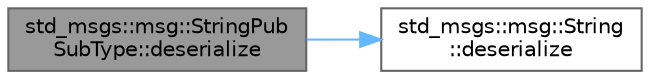 digraph "std_msgs::msg::StringPubSubType::deserialize"
{
 // INTERACTIVE_SVG=YES
 // LATEX_PDF_SIZE
  bgcolor="transparent";
  edge [fontname=Helvetica,fontsize=10,labelfontname=Helvetica,labelfontsize=10];
  node [fontname=Helvetica,fontsize=10,shape=box,height=0.2,width=0.4];
  rankdir="LR";
  Node1 [id="Node000001",label="std_msgs::msg::StringPub\lSubType::deserialize",height=0.2,width=0.4,color="gray40", fillcolor="grey60", style="filled", fontcolor="black",tooltip=" "];
  Node1 -> Node2 [id="edge1_Node000001_Node000002",color="steelblue1",style="solid",tooltip=" "];
  Node2 [id="Node000002",label="std_msgs::msg::String\l::deserialize",height=0.2,width=0.4,color="grey40", fillcolor="white", style="filled",URL="$d4/dc9/classstd__msgs_1_1msg_1_1String.html#a21b2d3014f1610ab6ee48b4cca0c1e0d",tooltip="This function deserializes an object using CDR serialization."];
}
